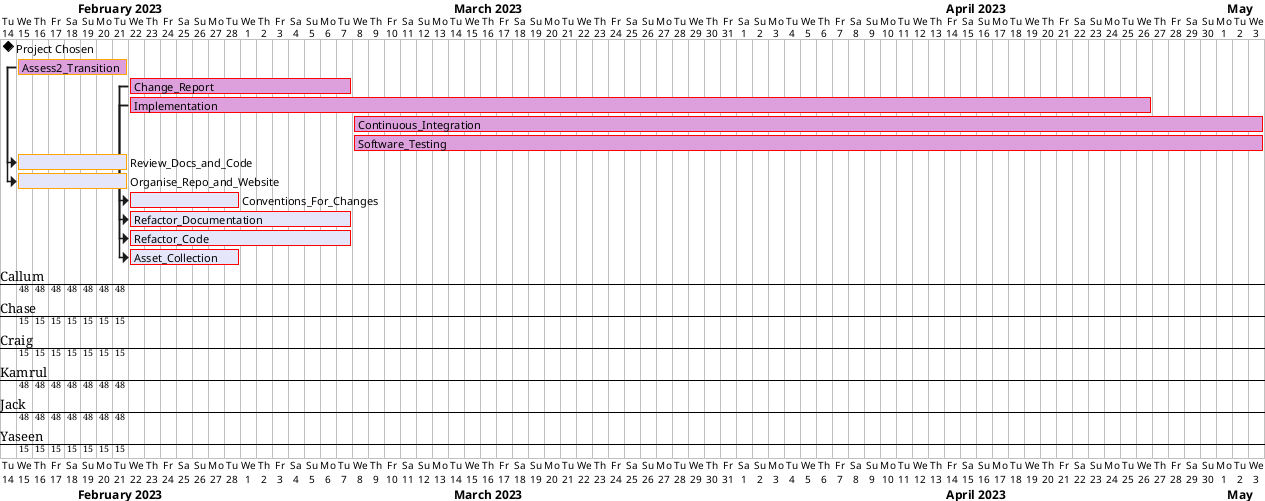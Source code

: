 @startuml
' Preview with Alt D
' Date: 16-02-2023
@startgantt
hide ressources names
skinparam classFontSize 5
'Main Goals
Project starts 2023-02-14
[Project Chosen] happens at 2023-02-14
[Assess2_Transition] lasts 7 days and is colored in Plum/Orange
[Assess2_Transition] starts 2023-02-15
[Change_Report] starts 2023-02-22
[Change_Report] lasts 14 days and is coloured in Plum/Red
[Implementation] starts 2023-02-22
[Implementation] lasts 64 days and is coloured in Plum/Red
[Continuous_Integration] starts 2023-03-08
[Continuous_Integration] lasts 57 days and is coloured in Plum/Red
[Software_Testing] starts 2023-03-08
[Software_Testing] lasts 57 days and is coloured in Plum/Red



' Transition
[Review_Docs_and_Code] on {Callum:15%}{Chase:15%}{Craig:15%}{Kamrul:15%}{Jack:15%}{Yaseen:15%} lasts 6 days and is colored in Lavender/Orange and starts after [Assess2_Transition]'s start
[Organise_Repo_and_Website] on {Jack:33%}{Callum:33%}{Kamrul:33%} lasts 6 days and is colored in Lavender/Orange and starts after [Assess2_Transition]'s start

' Change_Report
[Conventions_For_Changes] lasts 7 days and is colored in Lavender/Red and starts after [Change_Report]'s start
[Refactor_Documentation] lasts 14 days and is colored in Lavender/Red and starts after [Change_Report]'s start

' Implementation
[Refactor_Code] lasts 14 days and is colored in Lavender/Red and starts after [Implementation]'s start
[Asset_Collection] lasts 7 days and is colored in Lavender/Red and starts after [Implementation]'s start









/' Assessment 1
'Main Goals
[Team Forming] lasts 7 days and is colored in Plum/Green
[Requirements Elicitation] lasts 10 days and is colored in Plum/Green
[Risk Assessment and Mitigation] lasts 11 days and is colored in Plum/Green
[Method Selection & Planning] lasts 16 days and is colored in Plum/Green
[Design Architecture] lasts 39 days and is colored in Plum/Green
[Implementation] lasts 32 days and is colored in Plum/Orange
[Assessment Submission] happens at 2023-02-01
[Presentation Prep] on {Jack:20%}{Kamrul:20%}{Craig:20%}{Callum:20%}{Chase:20%} lasts 8 days and is colored in Plum/Red
[Presentation] happens at 2023-02-08
Project starts 2022-11-09
[Team Forming] starts 2022-11-09
[Requirements Elicitation] starts 2022-11-16
[Method Selection & Planning] starts 2022-12-07
[Risk Assessment and Mitigation] starts 2022-11-26
[Design Architecture] starts 2022-12-01
[Implementation] starts 2022-12-14
[Presentation Prep] starts 2023-01-31

'Requirements
[Research Requirements] lasts 7 days and is colored in Lavender/Green and starts after [Requirements Elicitation]'s start
[Research Website] on {Craig:50%} lasts 1 days and is colored in Lavender/Green and starts after [Research Requirements]'s start
[Research Game Engines] on {Jack:33%}{Kamrul:33%}{Eliash:33%} lasts 2 days and is colored in Lavender/Green and starts after [Research Requirements]'s start
[Interview Preparation] on {Chase:30%}{Callum:30%}{Jack:10%}{Kamrul:10%}{Eliash:10%}{Craig:10%} lasts 7 days and is colored in Lavender/Green and starts after [Research Requirements]’s start
[Interview Completed] happens at [Interview Preparation]’s end

[Requirement Elicitation Process Explanation] on {Craig:100%} lasts 3 days and is colored in Lavender/Green and starts after [Interview Completed]'s end
[Formatting User & System Requirements] on {Callum:25%}{Jack:25%}{Kamrul:25%}{Chase:25%} lasts 3 days and is colored in Lavender/Green and starts after [Interview Completed]'s end
[Requirements Completed] happens at [Formatting User & System Requirements]’s end

'Risk Assessment and Mitgation
[Risk Management Process] on {Callum:100%} lasts 11 days and is colored in Lavender/Green and starts after [Risk Assessment and Mitigation]'s start
[Constructing Risk Register] on {Callum:75%}{Craig:25%} lasts 11 days and is colored in Lavender/Green and starts after [Risk Assessment and Mitigation]'s start
[Risk Assessment Completed] happens at [Constructing Risk Register]’s end

'Method Selection & Planning
[Engineering Methods] on {Jack:100%} lasts 7 days and is colored in Lavender/Green and starts after [Method Selection & Planning]'s start
[Team Approach] on {Jack:50%} lasts 8 days and is colored in Lavender/Green and starts after [Method Selection & Planning]'s start
[Systematic Project Plan] on {Craig:50%} lasts 8 days and is colored in Lavender/Green and starts after [Method Selection & Planning]'s start
[Method Planning Complete] happens at [Systematic Project Plan]’s end

'Design Architecture
[UML Class Diagrams] on {Kamrul:50%}{Chase:50%} lasts 22 days and is colored in Lavender/Green and starts 5 days after [Risk Assessment and Mitigation]'s start
[Architecture WriteUp] on {Callum:50%} lasts 8 days and is coloured in Lavender/Green and starts 10 days after [UML Class Diagrams]'s end
[Assets experimentation] on {Callum:100%} lasts 7 days and is colored in Lavender/Green and starts 6 days after [UML Class Diagrams]'s start
[Assets pack made] happens at [Assets experimentation]’s end

'Misc
[CatchUp Meeting] happens at [Architecture WriteUp]'s start
[Documentation Review] on {Craig:50%}{Jack:50%} lasts 6 days and is colored in Lavender/Green and starts after [CatchUp Meeting]'s start
[Updating Website] on {Callum:50%}{Kamrul:50%} lasts 6 days and is colored in Lavender/Green and starts after [CatchUp Meeting]'s start

'Implementation
[LibGDX experimentation] on {Chase:100%} lasts 9 days and is colored in Lavender/Green and starts after [Implementation]'s start
[Implementation Sprint] on {Chase:50%} lasts 3 days and is colored in Lavender/Green and starts after [LibGDX experimentation]'s end
[Implementation Sprint2] on {Chase:33%}{Craig:33%}{Jack:33%} lasts 8 days and is colored in Lavender/Green and starts 12 days after [Implementation Sprint]'s end

' Final Sprint
[Third Party Asset/Library Review] on {Kamrul:50%} lasts 2 days and is coloured in Lavender/Green and starts 12 days after [Implementation Sprint]'s end
[Final Implementation Sprint] on {Chase:33%}{Craig:33%}{Jack:33%} lasts 7 days and is colored in Lavender/Orange and starts 4 days after [Implementation Sprint2]'s end
[Quality Checking Docs] on {Callum:50%} lasts 4 days and is coloured in Lavender/Orange and starts 4 days after [Implementation Sprint2]'s end
[Final Website Update] on {Kamrul:50%} lasts 4 days and is coloured in Lavender/Orange and starts 4 days after [Implementation Sprint2]'s end


'Presentation
'Covered above

'Breaks
2022/12/23 to 2023/01/02 are colored in lightblue
2022/12/23 to 2023/01/02 are named [Winter Break]
2022/12/23 to 2023/01/02 are closed

2023/01/09 to 2023/01/13 are colored in LightGoldenRodYellow
2023/01/09 to 2023/01/13 are named [Exam Week]
2023/01/09 to 2023/01/13 are closed
'/
@endgantt
@enduml

